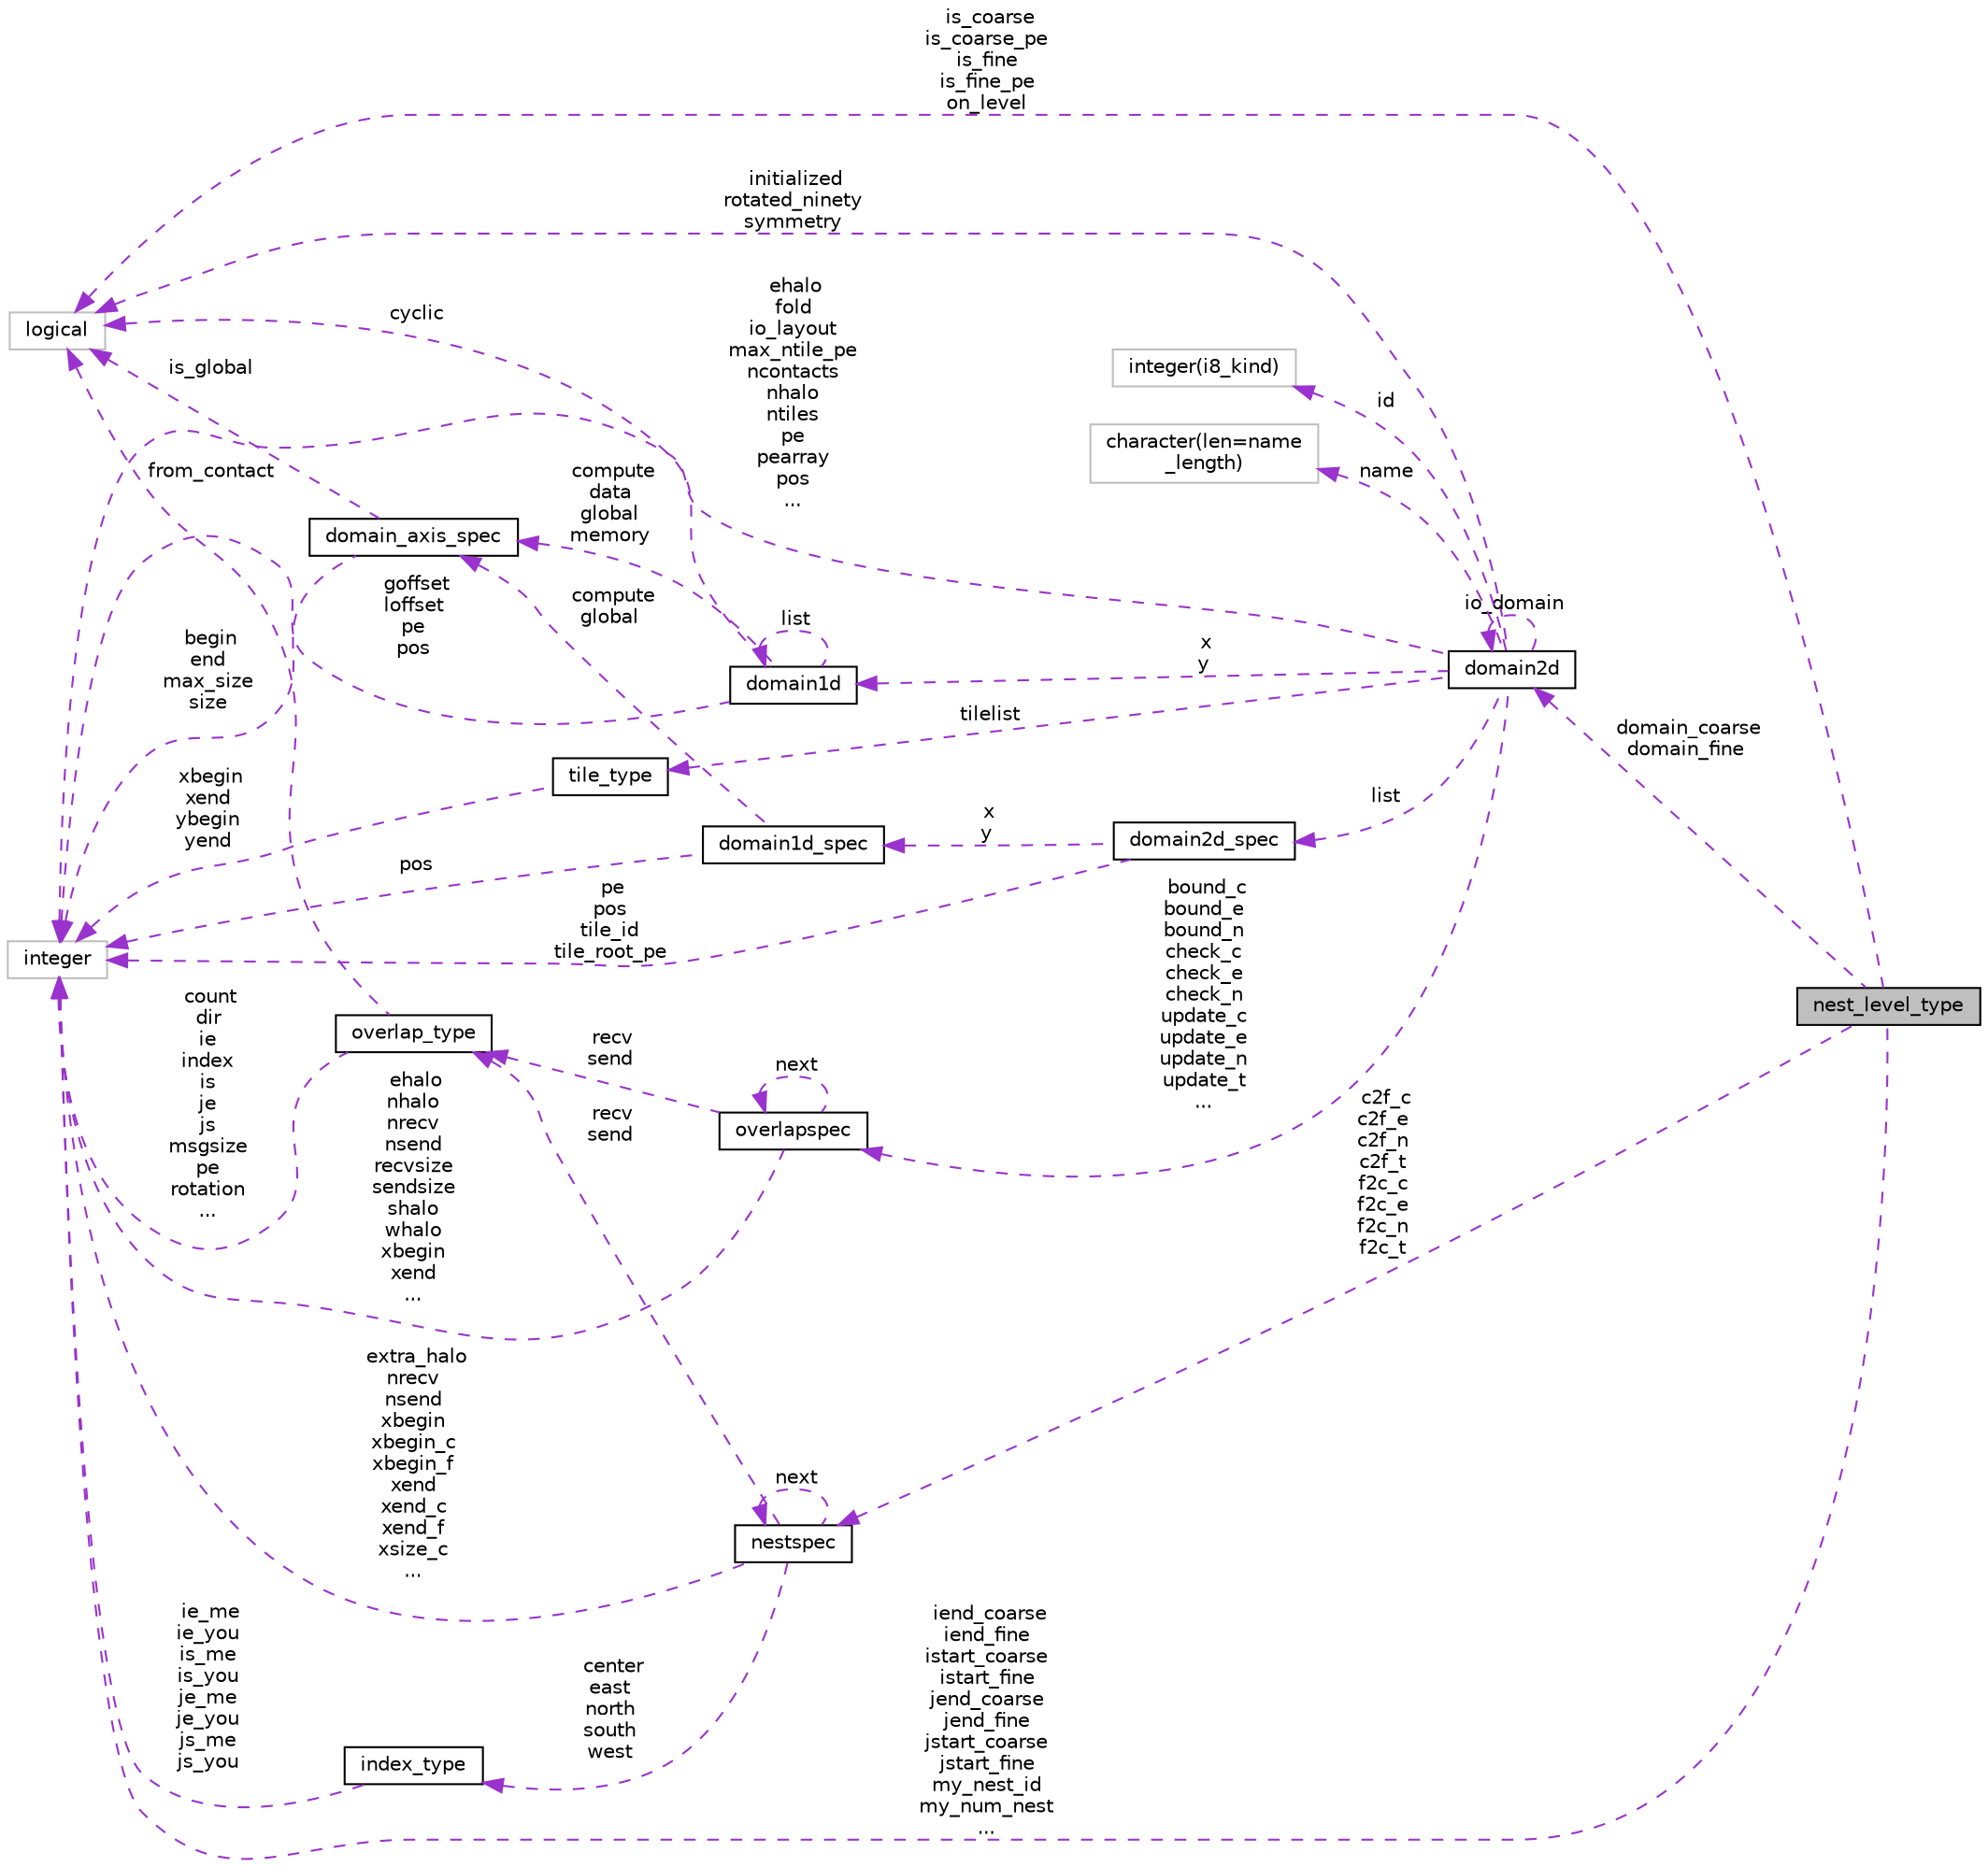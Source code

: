digraph "nest_level_type"
{
 // INTERACTIVE_SVG=YES
 // LATEX_PDF_SIZE
  edge [fontname="Helvetica",fontsize="10",labelfontname="Helvetica",labelfontsize="10"];
  node [fontname="Helvetica",fontsize="10",shape=record];
  rankdir="LR";
  Node1 [label="nest_level_type",height=0.2,width=0.4,color="black", fillcolor="grey75", style="filled", fontcolor="black",tooltip="Private type to hold data for each level of nesting."];
  Node2 -> Node1 [dir="back",color="darkorchid3",fontsize="10",style="dashed",label=" is_coarse\nis_coarse_pe\nis_fine\nis_fine_pe\non_level" ,fontname="Helvetica"];
  Node2 [label="logical",height=0.2,width=0.4,color="grey75", fillcolor="white", style="filled",tooltip=" "];
  Node3 -> Node1 [dir="back",color="darkorchid3",fontsize="10",style="dashed",label=" domain_coarse\ndomain_fine" ,fontname="Helvetica"];
  Node3 [label="domain2d",height=0.2,width=0.4,color="black", fillcolor="white", style="filled",URL="$group__mpp__domains__mod.html#structmpp__domains__mod_1_1domain2d",tooltip="The domain2D type contains all the necessary information to define the global, compute and data domai..."];
  Node2 -> Node3 [dir="back",color="darkorchid3",fontsize="10",style="dashed",label=" initialized\nrotated_ninety\nsymmetry" ,fontname="Helvetica"];
  Node4 -> Node3 [dir="back",color="darkorchid3",fontsize="10",style="dashed",label=" x\ny" ,fontname="Helvetica"];
  Node4 [label="domain1d",height=0.2,width=0.4,color="black", fillcolor="white", style="filled",URL="$group__mpp__domains__mod.html#structmpp__domains__mod_1_1domain1d",tooltip="One dimensional domain used to manage shared data access between pes."];
  Node2 -> Node4 [dir="back",color="darkorchid3",fontsize="10",style="dashed",label=" cyclic" ,fontname="Helvetica"];
  Node4 -> Node4 [dir="back",color="darkorchid3",fontsize="10",style="dashed",label=" list" ,fontname="Helvetica"];
  Node5 -> Node4 [dir="back",color="darkorchid3",fontsize="10",style="dashed",label=" compute\ndata\nglobal\nmemory" ,fontname="Helvetica"];
  Node5 [label="domain_axis_spec",height=0.2,width=0.4,color="black", fillcolor="white", style="filled",URL="$group__mpp__domains__mod.html#structmpp__domains__mod_1_1domain__axis__spec",tooltip="Used to specify index limits along an axis of a domain."];
  Node2 -> Node5 [dir="back",color="darkorchid3",fontsize="10",style="dashed",label=" is_global" ,fontname="Helvetica"];
  Node6 -> Node5 [dir="back",color="darkorchid3",fontsize="10",style="dashed",label=" begin\nend\nmax_size\nsize" ,fontname="Helvetica"];
  Node6 [label="integer",height=0.2,width=0.4,color="grey75", fillcolor="white", style="filled",tooltip=" "];
  Node6 -> Node4 [dir="back",color="darkorchid3",fontsize="10",style="dashed",label=" goffset\nloffset\npe\npos" ,fontname="Helvetica"];
  Node7 -> Node3 [dir="back",color="darkorchid3",fontsize="10",style="dashed",label=" id" ,fontname="Helvetica"];
  Node7 [label="integer(i8_kind)",height=0.2,width=0.4,color="grey75", fillcolor="white", style="filled",tooltip=" "];
  Node3 -> Node3 [dir="back",color="darkorchid3",fontsize="10",style="dashed",label=" io_domain" ,fontname="Helvetica"];
  Node8 -> Node3 [dir="back",color="darkorchid3",fontsize="10",style="dashed",label=" bound_c\nbound_e\nbound_n\ncheck_c\ncheck_e\ncheck_n\nupdate_c\nupdate_e\nupdate_n\nupdate_t\n..." ,fontname="Helvetica"];
  Node8 [label="overlapspec",height=0.2,width=0.4,color="black", fillcolor="white", style="filled",URL="$group__mpp__domains__mod.html#structmpp__domains__mod_1_1overlapspec",tooltip="Private type for overlap specifications."];
  Node9 -> Node8 [dir="back",color="darkorchid3",fontsize="10",style="dashed",label=" recv\nsend" ,fontname="Helvetica"];
  Node9 [label="overlap_type",height=0.2,width=0.4,color="black", fillcolor="white", style="filled",URL="$group__mpp__domains__mod.html#structmpp__domains__mod_1_1overlap__type",tooltip="Type for overlapping data."];
  Node2 -> Node9 [dir="back",color="darkorchid3",fontsize="10",style="dashed",label=" from_contact" ,fontname="Helvetica"];
  Node6 -> Node9 [dir="back",color="darkorchid3",fontsize="10",style="dashed",label=" count\ndir\nie\nindex\nis\nje\njs\nmsgsize\npe\nrotation\n..." ,fontname="Helvetica"];
  Node8 -> Node8 [dir="back",color="darkorchid3",fontsize="10",style="dashed",label=" next" ,fontname="Helvetica"];
  Node6 -> Node8 [dir="back",color="darkorchid3",fontsize="10",style="dashed",label=" ehalo\nnhalo\nnrecv\nnsend\nrecvsize\nsendsize\nshalo\nwhalo\nxbegin\nxend\n..." ,fontname="Helvetica"];
  Node10 -> Node3 [dir="back",color="darkorchid3",fontsize="10",style="dashed",label=" list" ,fontname="Helvetica"];
  Node10 [label="domain2d_spec",height=0.2,width=0.4,color="black", fillcolor="white", style="filled",URL="$group__mpp__domains__mod.html#structmpp__domains__mod_1_1domain2d__spec",tooltip="Private type to specify multiple index limits and pe information for a 2D domain."];
  Node11 -> Node10 [dir="back",color="darkorchid3",fontsize="10",style="dashed",label=" x\ny" ,fontname="Helvetica"];
  Node11 [label="domain1d_spec",height=0.2,width=0.4,color="black", fillcolor="white", style="filled",URL="$group__mpp__domains__mod.html#structmpp__domains__mod_1_1domain1d__spec",tooltip="A private type used to specify index limits for a domain decomposition."];
  Node5 -> Node11 [dir="back",color="darkorchid3",fontsize="10",style="dashed",label=" compute\nglobal" ,fontname="Helvetica"];
  Node6 -> Node11 [dir="back",color="darkorchid3",fontsize="10",style="dashed",label=" pos" ,fontname="Helvetica"];
  Node6 -> Node10 [dir="back",color="darkorchid3",fontsize="10",style="dashed",label=" pe\npos\ntile_id\ntile_root_pe" ,fontname="Helvetica"];
  Node12 -> Node3 [dir="back",color="darkorchid3",fontsize="10",style="dashed",label=" tilelist" ,fontname="Helvetica"];
  Node12 [label="tile_type",height=0.2,width=0.4,color="black", fillcolor="white", style="filled",URL="$group__mpp__domains__mod.html#structmpp__domains__mod_1_1tile__type",tooltip="Upper and lower x and y bounds for a tile."];
  Node6 -> Node12 [dir="back",color="darkorchid3",fontsize="10",style="dashed",label=" xbegin\nxend\nybegin\nyend" ,fontname="Helvetica"];
  Node6 -> Node3 [dir="back",color="darkorchid3",fontsize="10",style="dashed",label=" ehalo\nfold\nio_layout\nmax_ntile_pe\nncontacts\nnhalo\nntiles\npe\npearray\npos\n..." ,fontname="Helvetica"];
  Node13 -> Node3 [dir="back",color="darkorchid3",fontsize="10",style="dashed",label=" name" ,fontname="Helvetica"];
  Node13 [label="character(len=name\l_length)",height=0.2,width=0.4,color="grey75", fillcolor="white", style="filled",tooltip=" "];
  Node14 -> Node1 [dir="back",color="darkorchid3",fontsize="10",style="dashed",label=" c2f_c\nc2f_e\nc2f_n\nc2f_t\nf2c_c\nf2c_e\nf2c_n\nf2c_t" ,fontname="Helvetica"];
  Node14 [label="nestspec",height=0.2,width=0.4,color="black", fillcolor="white", style="filled",URL="$group__mpp__domains__mod.html#structmpp__domains__mod_1_1nestspec",tooltip="Used to specify bounds and index information for nested tiles as a linked list."];
  Node9 -> Node14 [dir="back",color="darkorchid3",fontsize="10",style="dashed",label=" recv\nsend" ,fontname="Helvetica"];
  Node15 -> Node14 [dir="back",color="darkorchid3",fontsize="10",style="dashed",label=" center\neast\nnorth\nsouth\nwest" ,fontname="Helvetica"];
  Node15 [label="index_type",height=0.2,width=0.4,color="black", fillcolor="white", style="filled",URL="$group__mpp__domains__mod.html#structmpp__domains__mod_1_1index__type",tooltip="index bounds for use in nestSpec"];
  Node6 -> Node15 [dir="back",color="darkorchid3",fontsize="10",style="dashed",label=" ie_me\nie_you\nis_me\nis_you\nje_me\nje_you\njs_me\njs_you" ,fontname="Helvetica"];
  Node14 -> Node14 [dir="back",color="darkorchid3",fontsize="10",style="dashed",label=" next" ,fontname="Helvetica"];
  Node6 -> Node14 [dir="back",color="darkorchid3",fontsize="10",style="dashed",label=" extra_halo\nnrecv\nnsend\nxbegin\nxbegin_c\nxbegin_f\nxend\nxend_c\nxend_f\nxsize_c\n..." ,fontname="Helvetica"];
  Node6 -> Node1 [dir="back",color="darkorchid3",fontsize="10",style="dashed",label=" iend_coarse\niend_fine\nistart_coarse\nistart_fine\njend_coarse\njend_fine\njstart_coarse\njstart_fine\nmy_nest_id\nmy_num_nest\n..." ,fontname="Helvetica"];
}
